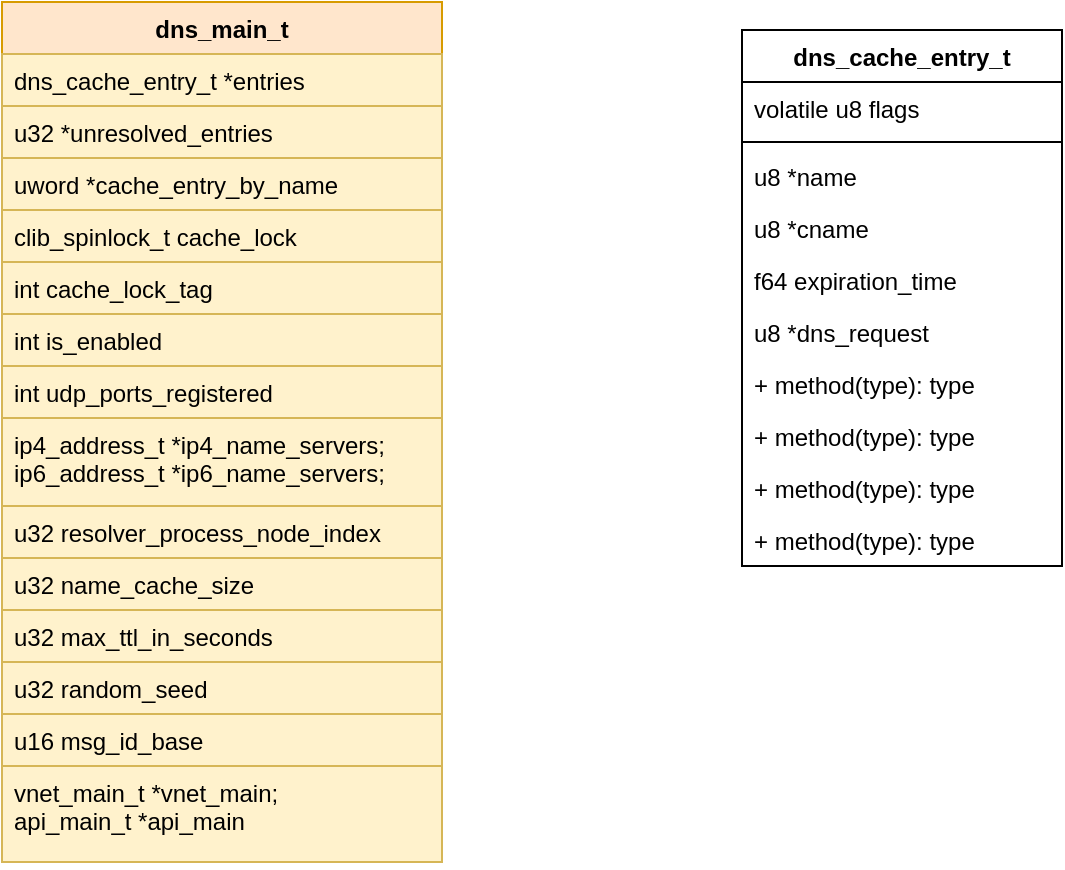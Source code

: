<mxfile version="14.9.2" type="github">
  <diagram id="LrOjiwraoGgn8fYIWFso" name="Page-1">
    <mxGraphModel dx="782" dy="436" grid="1" gridSize="10" guides="1" tooltips="1" connect="1" arrows="1" fold="1" page="1" pageScale="1" pageWidth="827" pageHeight="1169" math="0" shadow="0">
      <root>
        <mxCell id="0" />
        <mxCell id="1" parent="0" />
        <mxCell id="ZkCBohArZmW88u9ZcdBu-1" value="dns_main_t" style="swimlane;fontStyle=1;align=center;verticalAlign=top;childLayout=stackLayout;horizontal=1;startSize=26;horizontalStack=0;resizeParent=1;resizeParentMax=0;resizeLast=0;collapsible=1;marginBottom=0;fillColor=#ffe6cc;strokeColor=#d79b00;" vertex="1" parent="1">
          <mxGeometry x="90" y="120" width="220" height="430" as="geometry" />
        </mxCell>
        <mxCell id="ZkCBohArZmW88u9ZcdBu-2" value="dns_cache_entry_t *entries" style="text;fillColor=#fff2cc;align=left;verticalAlign=top;spacingLeft=4;spacingRight=4;overflow=hidden;rotatable=0;points=[[0,0.5],[1,0.5]];portConstraint=eastwest;strokeColor=#d6b656;" vertex="1" parent="ZkCBohArZmW88u9ZcdBu-1">
          <mxGeometry y="26" width="220" height="26" as="geometry" />
        </mxCell>
        <mxCell id="ZkCBohArZmW88u9ZcdBu-4" value="u32 *unresolved_entries" style="text;fillColor=#fff2cc;align=left;verticalAlign=top;spacingLeft=4;spacingRight=4;overflow=hidden;rotatable=0;points=[[0,0.5],[1,0.5]];portConstraint=eastwest;strokeColor=#d6b656;" vertex="1" parent="ZkCBohArZmW88u9ZcdBu-1">
          <mxGeometry y="52" width="220" height="26" as="geometry" />
        </mxCell>
        <mxCell id="ZkCBohArZmW88u9ZcdBu-5" value="uword *cache_entry_by_name" style="text;fillColor=#fff2cc;align=left;verticalAlign=top;spacingLeft=4;spacingRight=4;overflow=hidden;rotatable=0;points=[[0,0.5],[1,0.5]];portConstraint=eastwest;strokeColor=#d6b656;" vertex="1" parent="ZkCBohArZmW88u9ZcdBu-1">
          <mxGeometry y="78" width="220" height="26" as="geometry" />
        </mxCell>
        <mxCell id="ZkCBohArZmW88u9ZcdBu-6" value="clib_spinlock_t cache_lock" style="text;fillColor=#fff2cc;align=left;verticalAlign=top;spacingLeft=4;spacingRight=4;overflow=hidden;rotatable=0;points=[[0,0.5],[1,0.5]];portConstraint=eastwest;strokeColor=#d6b656;" vertex="1" parent="ZkCBohArZmW88u9ZcdBu-1">
          <mxGeometry y="104" width="220" height="26" as="geometry" />
        </mxCell>
        <mxCell id="ZkCBohArZmW88u9ZcdBu-7" value="int cache_lock_tag" style="text;fillColor=#fff2cc;align=left;verticalAlign=top;spacingLeft=4;spacingRight=4;overflow=hidden;rotatable=0;points=[[0,0.5],[1,0.5]];portConstraint=eastwest;strokeColor=#d6b656;" vertex="1" parent="ZkCBohArZmW88u9ZcdBu-1">
          <mxGeometry y="130" width="220" height="26" as="geometry" />
        </mxCell>
        <mxCell id="ZkCBohArZmW88u9ZcdBu-8" value="int is_enabled" style="text;fillColor=#fff2cc;align=left;verticalAlign=top;spacingLeft=4;spacingRight=4;overflow=hidden;rotatable=0;points=[[0,0.5],[1,0.5]];portConstraint=eastwest;strokeColor=#d6b656;" vertex="1" parent="ZkCBohArZmW88u9ZcdBu-1">
          <mxGeometry y="156" width="220" height="26" as="geometry" />
        </mxCell>
        <mxCell id="ZkCBohArZmW88u9ZcdBu-9" value="int udp_ports_registered" style="text;fillColor=#fff2cc;align=left;verticalAlign=top;spacingLeft=4;spacingRight=4;overflow=hidden;rotatable=0;points=[[0,0.5],[1,0.5]];portConstraint=eastwest;strokeColor=#d6b656;" vertex="1" parent="ZkCBohArZmW88u9ZcdBu-1">
          <mxGeometry y="182" width="220" height="26" as="geometry" />
        </mxCell>
        <mxCell id="ZkCBohArZmW88u9ZcdBu-10" value="ip4_address_t *ip4_name_servers;&#xa;ip6_address_t *ip6_name_servers;" style="text;fillColor=#fff2cc;align=left;verticalAlign=top;spacingLeft=4;spacingRight=4;overflow=hidden;rotatable=0;points=[[0,0.5],[1,0.5]];portConstraint=eastwest;strokeColor=#d6b656;" vertex="1" parent="ZkCBohArZmW88u9ZcdBu-1">
          <mxGeometry y="208" width="220" height="44" as="geometry" />
        </mxCell>
        <mxCell id="ZkCBohArZmW88u9ZcdBu-11" value="u32 resolver_process_node_index" style="text;fillColor=#fff2cc;align=left;verticalAlign=top;spacingLeft=4;spacingRight=4;overflow=hidden;rotatable=0;points=[[0,0.5],[1,0.5]];portConstraint=eastwest;strokeColor=#d6b656;" vertex="1" parent="ZkCBohArZmW88u9ZcdBu-1">
          <mxGeometry y="252" width="220" height="26" as="geometry" />
        </mxCell>
        <mxCell id="ZkCBohArZmW88u9ZcdBu-12" value="u32 name_cache_size" style="text;fillColor=#fff2cc;align=left;verticalAlign=top;spacingLeft=4;spacingRight=4;overflow=hidden;rotatable=0;points=[[0,0.5],[1,0.5]];portConstraint=eastwest;strokeColor=#d6b656;" vertex="1" parent="ZkCBohArZmW88u9ZcdBu-1">
          <mxGeometry y="278" width="220" height="26" as="geometry" />
        </mxCell>
        <mxCell id="ZkCBohArZmW88u9ZcdBu-13" value="u32 max_ttl_in_seconds" style="text;strokeColor=#d6b656;fillColor=#fff2cc;align=left;verticalAlign=top;spacingLeft=4;spacingRight=4;overflow=hidden;rotatable=0;points=[[0,0.5],[1,0.5]];portConstraint=eastwest;" vertex="1" parent="ZkCBohArZmW88u9ZcdBu-1">
          <mxGeometry y="304" width="220" height="26" as="geometry" />
        </mxCell>
        <mxCell id="ZkCBohArZmW88u9ZcdBu-14" value="u32 random_seed" style="text;strokeColor=#d6b656;fillColor=#fff2cc;align=left;verticalAlign=top;spacingLeft=4;spacingRight=4;overflow=hidden;rotatable=0;points=[[0,0.5],[1,0.5]];portConstraint=eastwest;" vertex="1" parent="ZkCBohArZmW88u9ZcdBu-1">
          <mxGeometry y="330" width="220" height="26" as="geometry" />
        </mxCell>
        <mxCell id="ZkCBohArZmW88u9ZcdBu-15" value="u16 msg_id_base" style="text;strokeColor=#d6b656;fillColor=#fff2cc;align=left;verticalAlign=top;spacingLeft=4;spacingRight=4;overflow=hidden;rotatable=0;points=[[0,0.5],[1,0.5]];portConstraint=eastwest;" vertex="1" parent="ZkCBohArZmW88u9ZcdBu-1">
          <mxGeometry y="356" width="220" height="26" as="geometry" />
        </mxCell>
        <mxCell id="ZkCBohArZmW88u9ZcdBu-16" value="vnet_main_t *vnet_main;&#xa;api_main_t *api_main" style="text;strokeColor=#d6b656;fillColor=#fff2cc;align=left;verticalAlign=top;spacingLeft=4;spacingRight=4;overflow=hidden;rotatable=0;points=[[0,0.5],[1,0.5]];portConstraint=eastwest;" vertex="1" parent="ZkCBohArZmW88u9ZcdBu-1">
          <mxGeometry y="382" width="220" height="48" as="geometry" />
        </mxCell>
        <mxCell id="ZkCBohArZmW88u9ZcdBu-18" value="dns_cache_entry_t" style="swimlane;fontStyle=1;align=center;verticalAlign=top;childLayout=stackLayout;horizontal=1;startSize=26;horizontalStack=0;resizeParent=1;resizeParentMax=0;resizeLast=0;collapsible=1;marginBottom=0;strokeColor=#000000;" vertex="1" parent="1">
          <mxGeometry x="460" y="134" width="160" height="268" as="geometry" />
        </mxCell>
        <mxCell id="ZkCBohArZmW88u9ZcdBu-19" value="volatile u8 flags" style="text;strokeColor=none;fillColor=none;align=left;verticalAlign=top;spacingLeft=4;spacingRight=4;overflow=hidden;rotatable=0;points=[[0,0.5],[1,0.5]];portConstraint=eastwest;" vertex="1" parent="ZkCBohArZmW88u9ZcdBu-18">
          <mxGeometry y="26" width="160" height="26" as="geometry" />
        </mxCell>
        <mxCell id="ZkCBohArZmW88u9ZcdBu-20" value="" style="line;strokeWidth=1;fillColor=none;align=left;verticalAlign=middle;spacingTop=-1;spacingLeft=3;spacingRight=3;rotatable=0;labelPosition=right;points=[];portConstraint=eastwest;" vertex="1" parent="ZkCBohArZmW88u9ZcdBu-18">
          <mxGeometry y="52" width="160" height="8" as="geometry" />
        </mxCell>
        <mxCell id="ZkCBohArZmW88u9ZcdBu-21" value="u8 *name" style="text;strokeColor=none;fillColor=none;align=left;verticalAlign=top;spacingLeft=4;spacingRight=4;overflow=hidden;rotatable=0;points=[[0,0.5],[1,0.5]];portConstraint=eastwest;" vertex="1" parent="ZkCBohArZmW88u9ZcdBu-18">
          <mxGeometry y="60" width="160" height="26" as="geometry" />
        </mxCell>
        <mxCell id="ZkCBohArZmW88u9ZcdBu-22" value="u8 *cname" style="text;strokeColor=none;fillColor=none;align=left;verticalAlign=top;spacingLeft=4;spacingRight=4;overflow=hidden;rotatable=0;points=[[0,0.5],[1,0.5]];portConstraint=eastwest;" vertex="1" parent="ZkCBohArZmW88u9ZcdBu-18">
          <mxGeometry y="86" width="160" height="26" as="geometry" />
        </mxCell>
        <mxCell id="ZkCBohArZmW88u9ZcdBu-23" value="f64 expiration_time" style="text;strokeColor=none;fillColor=none;align=left;verticalAlign=top;spacingLeft=4;spacingRight=4;overflow=hidden;rotatable=0;points=[[0,0.5],[1,0.5]];portConstraint=eastwest;" vertex="1" parent="ZkCBohArZmW88u9ZcdBu-18">
          <mxGeometry y="112" width="160" height="26" as="geometry" />
        </mxCell>
        <mxCell id="ZkCBohArZmW88u9ZcdBu-24" value="u8 *dns_request" style="text;strokeColor=none;fillColor=none;align=left;verticalAlign=top;spacingLeft=4;spacingRight=4;overflow=hidden;rotatable=0;points=[[0,0.5],[1,0.5]];portConstraint=eastwest;" vertex="1" parent="ZkCBohArZmW88u9ZcdBu-18">
          <mxGeometry y="138" width="160" height="26" as="geometry" />
        </mxCell>
        <mxCell id="ZkCBohArZmW88u9ZcdBu-25" value="+ method(type): type" style="text;strokeColor=none;fillColor=none;align=left;verticalAlign=top;spacingLeft=4;spacingRight=4;overflow=hidden;rotatable=0;points=[[0,0.5],[1,0.5]];portConstraint=eastwest;" vertex="1" parent="ZkCBohArZmW88u9ZcdBu-18">
          <mxGeometry y="164" width="160" height="26" as="geometry" />
        </mxCell>
        <mxCell id="ZkCBohArZmW88u9ZcdBu-26" value="+ method(type): type" style="text;strokeColor=none;fillColor=none;align=left;verticalAlign=top;spacingLeft=4;spacingRight=4;overflow=hidden;rotatable=0;points=[[0,0.5],[1,0.5]];portConstraint=eastwest;" vertex="1" parent="ZkCBohArZmW88u9ZcdBu-18">
          <mxGeometry y="190" width="160" height="26" as="geometry" />
        </mxCell>
        <mxCell id="ZkCBohArZmW88u9ZcdBu-27" value="+ method(type): type" style="text;strokeColor=none;fillColor=none;align=left;verticalAlign=top;spacingLeft=4;spacingRight=4;overflow=hidden;rotatable=0;points=[[0,0.5],[1,0.5]];portConstraint=eastwest;" vertex="1" parent="ZkCBohArZmW88u9ZcdBu-18">
          <mxGeometry y="216" width="160" height="26" as="geometry" />
        </mxCell>
        <mxCell id="ZkCBohArZmW88u9ZcdBu-28" value="+ method(type): type" style="text;strokeColor=none;fillColor=none;align=left;verticalAlign=top;spacingLeft=4;spacingRight=4;overflow=hidden;rotatable=0;points=[[0,0.5],[1,0.5]];portConstraint=eastwest;" vertex="1" parent="ZkCBohArZmW88u9ZcdBu-18">
          <mxGeometry y="242" width="160" height="26" as="geometry" />
        </mxCell>
      </root>
    </mxGraphModel>
  </diagram>
</mxfile>
